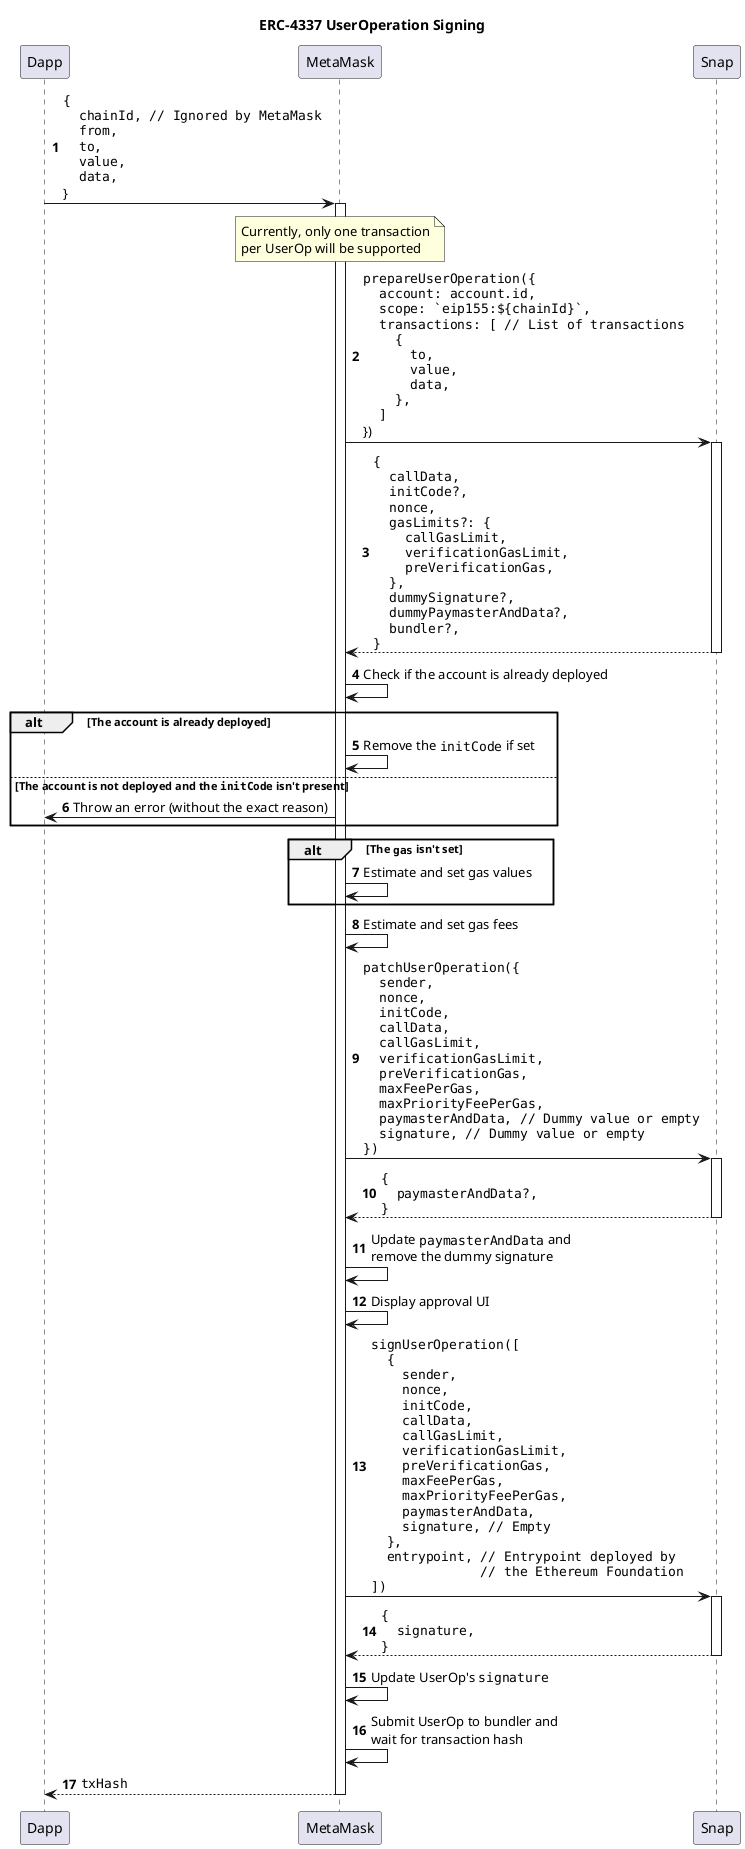 @startuml "ERC-4337 Account Support"
autonumber
skinparam fontname Arial

title "ERC-4337 UserOperation Signing"

participant Dapp
participant MetaMask
participant Snap

Dapp -> MetaMask ++: ""{""\n\
""  chainId, // Ignored by MetaMask""\n\
""  from,""\n\
""  to,""\n\
""  value,""\n\
""  data,""\n\
}

note over MetaMask
    Currently, only one transaction
    per UserOp will be supported
end note

MetaMask -> Snap ++: ""prepareUserOperation({""\n\
""  account: account.id,""\n\
""  scope: `eip155:${chainId}`,""\n\
""  transactions: [ // List of transactions""\n\
""    {""\n\
""      to,""\n\
""      value,""\n\
""      data,""\n\
""    },""\n\
""  ]""\n\
})

Snap --> MetaMask --: ""{""\n\
""  callData,""\n\
""  initCode?,""\n\
""  nonce,""\n\
""  gasLimits?: {""\n\
""    callGasLimit,""\n\
""    verificationGasLimit,""\n\
""    preVerificationGas,""\n\
""  },""\n\
""  dummySignature?,""\n\
""  dummyPaymasterAndData?,""\n\
""  bundler?,""\n\
""}""

MetaMask -> MetaMask: Check if the account is already deployed

alt The account is already deployed
  MetaMask -> MetaMask: Remove the ""initCode"" if set
else The account is not deployed and the ""initCode"" isn't present
  MetaMask -> Dapp: Throw an error (without the exact reason)
end

alt The ""gas"" isn't set
  MetaMask -> MetaMask: Estimate and set gas values
end

MetaMask -> MetaMask: Estimate and set gas fees

MetaMask -> Snap ++: ""patchUserOperation({""\n\
""  sender,""\n\
""  nonce,""\n\
""  initCode,""\n\
""  callData,""\n\
""  callGasLimit,""\n\
""  verificationGasLimit,""\n\
""  preVerificationGas,""\n\
""  maxFeePerGas,""\n\
""  maxPriorityFeePerGas,""\n\
""  paymasterAndData, // Dummy value or empty""\n\
""  signature, // Dummy value or empty""\n\
""})""

Snap --> MetaMask --: ""{""\n\
""  paymasterAndData?,""\n\
""}""

MetaMask -> MetaMask: Update ""paymasterAndData"" and\n\
remove the dummy signature

MetaMask -> MetaMask: Display approval UI

MetaMask -> Snap ++: ""signUserOperation([""\n\
""  {""\n\
""    sender,""\n\
""    nonce,""\n\
""    initCode,""\n\
""    callData,""\n\
""    callGasLimit,""\n\
""    verificationGasLimit,""\n\
""    preVerificationGas,""\n\
""    maxFeePerGas,""\n\
""    maxPriorityFeePerGas,""\n\
""    paymasterAndData,""\n\
""    signature, // Empty""\n\
""  },""\n\
""  entrypoint, // Entrypoint deployed by""\n\
""              // the Ethereum Foundation""\n\
""])""

Snap --> MetaMask --: ""{""\n\
""  signature,""\n\
""}""

MetaMask -> MetaMask: Update UserOp's ""signature""

MetaMask -> MetaMask: Submit UserOp to bundler and\n\
wait for transaction hash

MetaMask --> Dapp --: ""txHash""
@enduml
